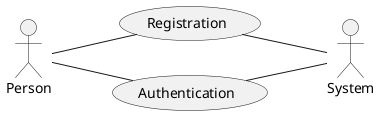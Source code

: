@startuml


skinparam monochrome true
left to right direction

actor Person as A1
actor System as A2
usecase Registration as u1
usecase Authentication as u2

A1 -- u2
A1 -- u1
u2 -- A2
u1 -- A2

@enduml